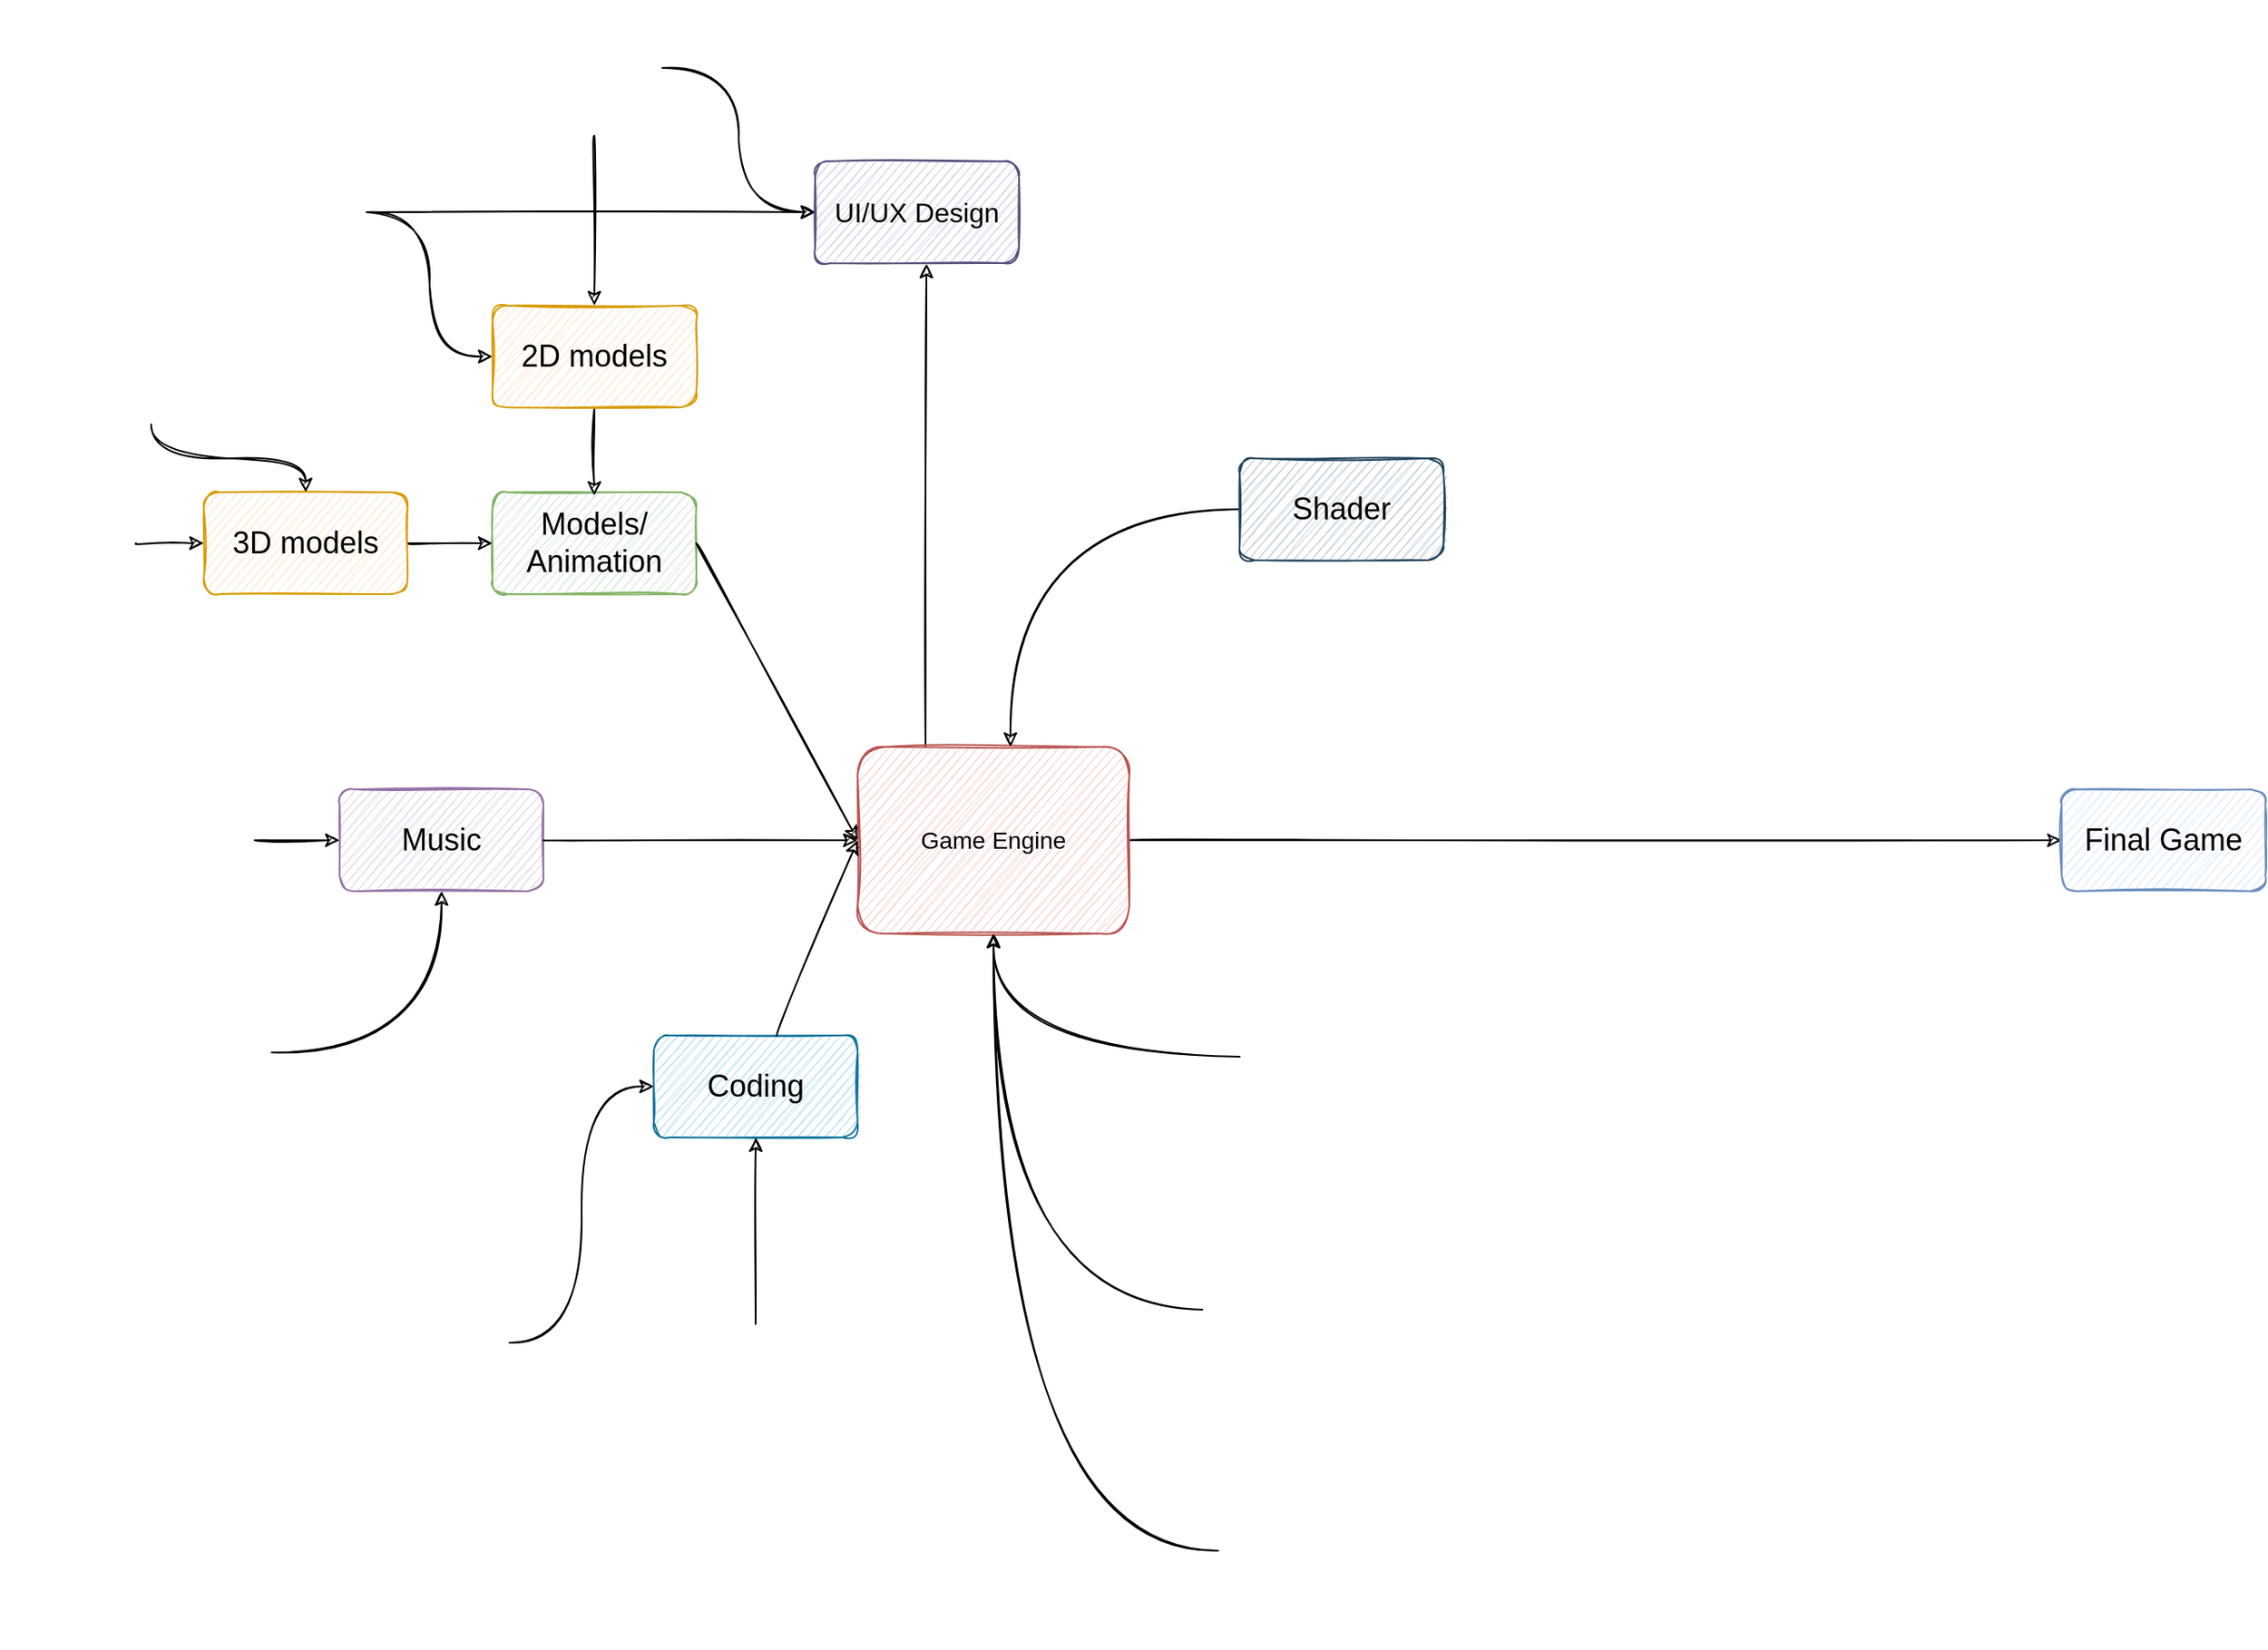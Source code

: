 <mxfile version="13.6.6" type="github">
  <diagram id="kgpKYQtTHZ0yAKxKKP6v" name="Page-1">
    <mxGraphModel dx="1730" dy="1025" grid="0" gridSize="11" guides="1" tooltips="1" connect="1" arrows="1" fold="1" page="1" pageScale="1" pageWidth="1169" pageHeight="827" background="#ffffff" math="0" shadow="0">
      <root>
        <mxCell id="0" />
        <mxCell id="1" parent="0" />
        <mxCell id="7nTFXwoVaiZGbbg3Zt6U-10" style="edgeStyle=orthogonalEdgeStyle;orthogonalLoop=1;jettySize=auto;html=1;exitX=1;exitY=0.5;exitDx=0;exitDy=0;entryX=0;entryY=0.5;entryDx=0;entryDy=0;curved=1;sketch=1;" edge="1" parent="1" source="7nTFXwoVaiZGbbg3Zt6U-2" target="7nTFXwoVaiZGbbg3Zt6U-6">
          <mxGeometry relative="1" as="geometry" />
        </mxCell>
        <mxCell id="7nTFXwoVaiZGbbg3Zt6U-48" style="edgeStyle=orthogonalEdgeStyle;orthogonalLoop=1;jettySize=auto;html=1;exitX=0.25;exitY=0;exitDx=0;exitDy=0;entryX=0.546;entryY=1.006;entryDx=0;entryDy=0;entryPerimeter=0;curved=1;sketch=1;" edge="1" parent="1" source="7nTFXwoVaiZGbbg3Zt6U-2" target="7nTFXwoVaiZGbbg3Zt6U-14">
          <mxGeometry relative="1" as="geometry" />
        </mxCell>
        <mxCell id="7nTFXwoVaiZGbbg3Zt6U-2" value="&lt;font style=&quot;font-size: 14px&quot;&gt;Game Engine&lt;br&gt;&lt;/font&gt;" style="whiteSpace=wrap;html=1;fillColor=#f8cecc;strokeColor=#b85450;rounded=1;sketch=1;" vertex="1" parent="1">
          <mxGeometry x="1374" y="825" width="160" height="110" as="geometry" />
        </mxCell>
        <mxCell id="7nTFXwoVaiZGbbg3Zt6U-3" value="&lt;div&gt;&lt;font style=&quot;font-size: 18px&quot;&gt;Models/&lt;/font&gt;&lt;/div&gt;&lt;div&gt;&lt;font style=&quot;font-size: 18px&quot;&gt;Animation&lt;/font&gt;&lt;/div&gt;" style="whiteSpace=wrap;html=1;fillColor=#d5e8d4;strokeColor=#82b366;rounded=1;sketch=1;" vertex="1" parent="1">
          <mxGeometry x="1159" y="675" width="120" height="60" as="geometry" />
        </mxCell>
        <mxCell id="7nTFXwoVaiZGbbg3Zt6U-4" value="&lt;font style=&quot;font-size: 18px&quot;&gt;Music&lt;/font&gt;" style="whiteSpace=wrap;html=1;fillColor=#e1d5e7;strokeColor=#9673a6;rounded=1;sketch=1;" vertex="1" parent="1">
          <mxGeometry x="1069" y="850" width="120" height="60" as="geometry" />
        </mxCell>
        <mxCell id="7nTFXwoVaiZGbbg3Zt6U-5" value="&lt;font style=&quot;font-size: 18px&quot;&gt;Coding&lt;/font&gt;" style="whiteSpace=wrap;html=1;fillColor=#b1ddf0;strokeColor=#10739e;rounded=1;sketch=1;" vertex="1" parent="1">
          <mxGeometry x="1254" y="995" width="120" height="60" as="geometry" />
        </mxCell>
        <mxCell id="7nTFXwoVaiZGbbg3Zt6U-6" value="&lt;font style=&quot;font-size: 18px&quot;&gt;Final Game&lt;/font&gt;" style="whiteSpace=wrap;html=1;fillColor=#dae8fc;strokeColor=#6c8ebf;rounded=1;sketch=1;" vertex="1" parent="1">
          <mxGeometry x="2083" y="850" width="120" height="60" as="geometry" />
        </mxCell>
        <mxCell id="7nTFXwoVaiZGbbg3Zt6U-7" value="" style="endArrow=classic;html=1;entryX=0;entryY=0.5;entryDx=0;entryDy=0;exitX=1;exitY=0.5;exitDx=0;exitDy=0;curved=1;sketch=1;" edge="1" parent="1" source="7nTFXwoVaiZGbbg3Zt6U-3" target="7nTFXwoVaiZGbbg3Zt6U-2">
          <mxGeometry width="50" height="50" relative="1" as="geometry">
            <mxPoint x="1244" y="805" as="sourcePoint" />
            <mxPoint x="1294" y="755" as="targetPoint" />
          </mxGeometry>
        </mxCell>
        <mxCell id="7nTFXwoVaiZGbbg3Zt6U-8" value="" style="endArrow=classic;html=1;entryX=0;entryY=0.5;entryDx=0;entryDy=0;curved=1;sketch=1;" edge="1" parent="1" source="7nTFXwoVaiZGbbg3Zt6U-4" target="7nTFXwoVaiZGbbg3Zt6U-2">
          <mxGeometry width="50" height="50" relative="1" as="geometry">
            <mxPoint x="1244" y="930" as="sourcePoint" />
            <mxPoint x="1314.711" y="880" as="targetPoint" />
          </mxGeometry>
        </mxCell>
        <mxCell id="7nTFXwoVaiZGbbg3Zt6U-9" value="" style="endArrow=classic;html=1;entryX=0;entryY=0.5;entryDx=0;entryDy=0;curved=1;sketch=1;" edge="1" parent="1" source="7nTFXwoVaiZGbbg3Zt6U-5" target="7nTFXwoVaiZGbbg3Zt6U-2">
          <mxGeometry width="50" height="50" relative="1" as="geometry">
            <mxPoint x="1244" y="1065" as="sourcePoint" />
            <mxPoint x="1314.711" y="1015" as="targetPoint" />
          </mxGeometry>
        </mxCell>
        <mxCell id="7nTFXwoVaiZGbbg3Zt6U-13" style="edgeStyle=orthogonalEdgeStyle;orthogonalLoop=1;jettySize=auto;html=1;curved=1;sketch=1;" edge="1" parent="1" source="7nTFXwoVaiZGbbg3Zt6U-12">
          <mxGeometry relative="1" as="geometry">
            <mxPoint x="1464" y="825" as="targetPoint" />
          </mxGeometry>
        </mxCell>
        <mxCell id="7nTFXwoVaiZGbbg3Zt6U-12" value="&lt;font style=&quot;font-size: 18px&quot;&gt;Shader&lt;/font&gt;" style="whiteSpace=wrap;html=1;fillColor=#bac8d3;strokeColor=#23445d;rounded=1;sketch=1;" vertex="1" parent="1">
          <mxGeometry x="1599" y="655" width="120" height="60" as="geometry" />
        </mxCell>
        <mxCell id="7nTFXwoVaiZGbbg3Zt6U-14" value="&lt;font size=&quot;3&quot;&gt;UI/UX Design&lt;br&gt;&lt;/font&gt;" style="whiteSpace=wrap;html=1;fillColor=#d0cee2;strokeColor=#56517e;rounded=1;sketch=1;" vertex="1" parent="1">
          <mxGeometry x="1349" y="480" width="120" height="60" as="geometry" />
        </mxCell>
        <mxCell id="7nTFXwoVaiZGbbg3Zt6U-25" style="edgeStyle=orthogonalEdgeStyle;orthogonalLoop=1;jettySize=auto;html=1;curved=1;sketch=1;" edge="1" parent="1" source="7nTFXwoVaiZGbbg3Zt6U-22">
          <mxGeometry relative="1" as="geometry">
            <mxPoint x="1219" y="677" as="targetPoint" />
          </mxGeometry>
        </mxCell>
        <mxCell id="7nTFXwoVaiZGbbg3Zt6U-22" value="&lt;font style=&quot;font-size: 18px&quot;&gt;2D models&lt;br&gt;&lt;/font&gt;" style="whiteSpace=wrap;html=1;fillColor=#ffe6cc;strokeColor=#d79b00;rounded=1;sketch=1;" vertex="1" parent="1">
          <mxGeometry x="1159" y="565" width="120" height="60" as="geometry" />
        </mxCell>
        <mxCell id="7nTFXwoVaiZGbbg3Zt6U-24" style="edgeStyle=orthogonalEdgeStyle;orthogonalLoop=1;jettySize=auto;html=1;entryX=0;entryY=0.5;entryDx=0;entryDy=0;curved=1;sketch=1;" edge="1" parent="1" source="7nTFXwoVaiZGbbg3Zt6U-23" target="7nTFXwoVaiZGbbg3Zt6U-3">
          <mxGeometry relative="1" as="geometry" />
        </mxCell>
        <mxCell id="7nTFXwoVaiZGbbg3Zt6U-23" value="&lt;font style=&quot;font-size: 18px&quot;&gt;3D models&lt;br&gt;&lt;/font&gt;" style="whiteSpace=wrap;html=1;fillColor=#ffe6cc;strokeColor=#d79b00;rounded=1;sketch=1;" vertex="1" parent="1">
          <mxGeometry x="989" y="675" width="120" height="60" as="geometry" />
        </mxCell>
        <mxCell id="7nTFXwoVaiZGbbg3Zt6U-29" style="edgeStyle=orthogonalEdgeStyle;orthogonalLoop=1;jettySize=auto;html=1;entryX=0;entryY=0.5;entryDx=0;entryDy=0;curved=1;sketch=1;" edge="1" parent="1" source="7nTFXwoVaiZGbbg3Zt6U-26" target="7nTFXwoVaiZGbbg3Zt6U-23">
          <mxGeometry relative="1" as="geometry" />
        </mxCell>
        <mxCell id="7nTFXwoVaiZGbbg3Zt6U-26" value="" style="shape=image;verticalLabelPosition=bottom;labelBackgroundColor=#ffffff;verticalAlign=top;aspect=fixed;imageAspect=0;image=https://external-content.duckduckgo.com/iu/?u=https%3A%2F%2Ftse1.mm.bing.net%2Fth%3Fid%3DOIP.jBk70jHH6g-n4rb4ZNgc3AHaHa%26pid%3DApi&amp;f=1;rounded=1;sketch=1;" vertex="1" parent="1">
          <mxGeometry x="869" y="665" width="80" height="80" as="geometry" />
        </mxCell>
        <mxCell id="7nTFXwoVaiZGbbg3Zt6U-30" style="edgeStyle=orthogonalEdgeStyle;orthogonalLoop=1;jettySize=auto;html=1;entryX=0.5;entryY=0;entryDx=0;entryDy=0;curved=1;sketch=1;" edge="1" parent="1" source="7nTFXwoVaiZGbbg3Zt6U-27" target="7nTFXwoVaiZGbbg3Zt6U-23">
          <mxGeometry relative="1" as="geometry" />
        </mxCell>
        <mxCell id="7nTFXwoVaiZGbbg3Zt6U-27" value="" style="shape=image;verticalLabelPosition=bottom;labelBackgroundColor=#ffffff;verticalAlign=top;aspect=fixed;imageAspect=0;image=https://external-content.duckduckgo.com/iu/?u=https%3A%2F%2Ftse1.mm.bing.net%2Fth%3Fid%3DOIP.UKePsm1QkwEkmk7YyHOQpAHaGD%26pid%3DApi&amp;f=1;rounded=1;sketch=1;" vertex="1" parent="1">
          <mxGeometry x="909" y="555" width="97.98" height="80" as="geometry" />
        </mxCell>
        <mxCell id="7nTFXwoVaiZGbbg3Zt6U-34" style="edgeStyle=orthogonalEdgeStyle;orthogonalLoop=1;jettySize=auto;html=1;entryX=0;entryY=0.5;entryDx=0;entryDy=0;curved=1;sketch=1;" edge="1" parent="1" source="7nTFXwoVaiZGbbg3Zt6U-31" target="7nTFXwoVaiZGbbg3Zt6U-22">
          <mxGeometry relative="1" as="geometry" />
        </mxCell>
        <mxCell id="7nTFXwoVaiZGbbg3Zt6U-43" style="edgeStyle=orthogonalEdgeStyle;orthogonalLoop=1;jettySize=auto;html=1;entryX=0;entryY=0.5;entryDx=0;entryDy=0;curved=1;sketch=1;" edge="1" parent="1" source="7nTFXwoVaiZGbbg3Zt6U-31" target="7nTFXwoVaiZGbbg3Zt6U-14">
          <mxGeometry relative="1" as="geometry">
            <mxPoint x="1379" y="505" as="targetPoint" />
          </mxGeometry>
        </mxCell>
        <mxCell id="7nTFXwoVaiZGbbg3Zt6U-31" value="" style="shape=image;verticalLabelPosition=bottom;labelBackgroundColor=#ffffff;verticalAlign=top;aspect=fixed;imageAspect=0;image=https://external-content.duckduckgo.com/iu/?u=https%3A%2F%2Ftse4.mm.bing.net%2Fth%3Fid%3DOIP.rTAnpaUzst3czJmcDilTMAHaHO%26pid%3DApi&amp;f=1;rounded=1;sketch=1;" vertex="1" parent="1">
          <mxGeometry x="1013.09" y="475" width="71.82" height="70" as="geometry" />
        </mxCell>
        <mxCell id="7nTFXwoVaiZGbbg3Zt6U-35" style="edgeStyle=orthogonalEdgeStyle;orthogonalLoop=1;jettySize=auto;html=1;entryX=0.5;entryY=0;entryDx=0;entryDy=0;curved=1;sketch=1;" edge="1" parent="1" source="7nTFXwoVaiZGbbg3Zt6U-32" target="7nTFXwoVaiZGbbg3Zt6U-22">
          <mxGeometry relative="1" as="geometry" />
        </mxCell>
        <mxCell id="7nTFXwoVaiZGbbg3Zt6U-42" style="edgeStyle=orthogonalEdgeStyle;orthogonalLoop=1;jettySize=auto;html=1;entryX=0;entryY=0.5;entryDx=0;entryDy=0;curved=1;sketch=1;" edge="1" parent="1" source="7nTFXwoVaiZGbbg3Zt6U-32" target="7nTFXwoVaiZGbbg3Zt6U-14">
          <mxGeometry relative="1" as="geometry" />
        </mxCell>
        <mxCell id="7nTFXwoVaiZGbbg3Zt6U-32" value="" style="shape=image;verticalLabelPosition=bottom;labelBackgroundColor=#ffffff;verticalAlign=top;aspect=fixed;imageAspect=0;image=https://external-content.duckduckgo.com/iu/?u=https%3A%2F%2Ftse3.mm.bing.net%2Fth%3Fid%3DOIP.xQIQHlQk7HTQmQdCpnP4OwHaHa%26pid%3DApi&amp;f=1;rounded=1;sketch=1;" vertex="1" parent="1">
          <mxGeometry x="1179" y="385" width="80" height="80" as="geometry" />
        </mxCell>
        <mxCell id="7nTFXwoVaiZGbbg3Zt6U-39" style="edgeStyle=orthogonalEdgeStyle;orthogonalLoop=1;jettySize=auto;html=1;curved=1;sketch=1;" edge="1" parent="1" source="7nTFXwoVaiZGbbg3Zt6U-36" target="7nTFXwoVaiZGbbg3Zt6U-4">
          <mxGeometry relative="1" as="geometry" />
        </mxCell>
        <mxCell id="7nTFXwoVaiZGbbg3Zt6U-36" value="" style="shape=image;verticalLabelPosition=bottom;labelBackgroundColor=#ffffff;verticalAlign=top;aspect=fixed;imageAspect=0;image=https://external-content.duckduckgo.com/iu/?u=https%3A%2F%2Ftse1.mm.bing.net%2Fth%3Fid%3DOIP.r_O4bc32nvNJ0ARuEjRAwQHaHa%26pid%3DApi&amp;f=1;rounded=1;sketch=1;" vertex="1" parent="1">
          <mxGeometry x="929" y="955" width="100" height="100" as="geometry" />
        </mxCell>
        <mxCell id="7nTFXwoVaiZGbbg3Zt6U-38" style="edgeStyle=orthogonalEdgeStyle;orthogonalLoop=1;jettySize=auto;html=1;entryX=0;entryY=0.5;entryDx=0;entryDy=0;curved=1;sketch=1;" edge="1" parent="1" source="7nTFXwoVaiZGbbg3Zt6U-37" target="7nTFXwoVaiZGbbg3Zt6U-4">
          <mxGeometry relative="1" as="geometry" />
        </mxCell>
        <mxCell id="7nTFXwoVaiZGbbg3Zt6U-37" value="" style="shape=image;verticalLabelPosition=bottom;labelBackgroundColor=#ffffff;verticalAlign=top;aspect=fixed;imageAspect=0;image=https://external-content.duckduckgo.com/iu/?u=https%3A%2F%2Ftse1.mm.bing.net%2Fth%3Fid%3DOIP.inN7f1dFfxrqC9kN_wY7XAHaHa%26pid%3DApi&amp;f=1;rounded=1;sketch=1;" vertex="1" parent="1">
          <mxGeometry x="929" y="835" width="90" height="90" as="geometry" />
        </mxCell>
        <mxCell id="7nTFXwoVaiZGbbg3Zt6U-57" style="edgeStyle=orthogonalEdgeStyle;curved=1;rounded=0;sketch=1;orthogonalLoop=1;jettySize=auto;html=1;entryX=0.5;entryY=1;entryDx=0;entryDy=0;" edge="1" parent="1" source="7nTFXwoVaiZGbbg3Zt6U-44" target="7nTFXwoVaiZGbbg3Zt6U-5">
          <mxGeometry relative="1" as="geometry" />
        </mxCell>
        <mxCell id="7nTFXwoVaiZGbbg3Zt6U-44" value="" style="shape=image;verticalLabelPosition=bottom;labelBackgroundColor=#ffffff;verticalAlign=top;aspect=fixed;imageAspect=0;image=https://external-content.duckduckgo.com/iu/?u=https%3A%2F%2Ftse1.mm.bing.net%2Fth%3Fid%3DOIP.mEXN9bBtkWILrV0Vw3OAzQHaFG%26pid%3DApi&amp;f=1;rounded=1;sketch=1;" vertex="1" parent="1">
          <mxGeometry x="1255.84" y="1165" width="116.32" height="80" as="geometry" />
        </mxCell>
        <mxCell id="7nTFXwoVaiZGbbg3Zt6U-56" style="edgeStyle=orthogonalEdgeStyle;curved=1;rounded=0;sketch=1;orthogonalLoop=1;jettySize=auto;html=1;entryX=0;entryY=0.5;entryDx=0;entryDy=0;" edge="1" parent="1" source="7nTFXwoVaiZGbbg3Zt6U-45" target="7nTFXwoVaiZGbbg3Zt6U-5">
          <mxGeometry relative="1" as="geometry" />
        </mxCell>
        <mxCell id="7nTFXwoVaiZGbbg3Zt6U-45" value="" style="shape=image;verticalLabelPosition=bottom;labelBackgroundColor=#ffffff;verticalAlign=top;aspect=fixed;imageAspect=0;image=https://external-content.duckduckgo.com/iu/?u=https%3A%2F%2Ftse1.mm.bing.net%2Fth%3Fid%3DOIP.KDW4nNhofLY8xcJi4r7rCAHaHa%26pid%3DApi&amp;f=1;rounded=1;sketch=1;" vertex="1" parent="1">
          <mxGeometry x="1069" y="1126" width="100" height="100" as="geometry" />
        </mxCell>
        <mxCell id="7nTFXwoVaiZGbbg3Zt6U-50" style="edgeStyle=orthogonalEdgeStyle;orthogonalLoop=1;jettySize=auto;html=1;entryX=0.5;entryY=1;entryDx=0;entryDy=0;curved=1;sketch=1;" edge="1" parent="1" source="7nTFXwoVaiZGbbg3Zt6U-49" target="7nTFXwoVaiZGbbg3Zt6U-2">
          <mxGeometry relative="1" as="geometry" />
        </mxCell>
        <mxCell id="7nTFXwoVaiZGbbg3Zt6U-49" value="" style="shape=image;verticalLabelPosition=bottom;labelBackgroundColor=#ffffff;verticalAlign=top;aspect=fixed;imageAspect=0;image=https://external-content.duckduckgo.com/iu/?u=https%3A%2F%2Ftse1.mm.bing.net%2Fth%3Fid%3DOIP.Cc-78z1WHPEzLCgIB4UdzwHaEK%26pid%3DApi&amp;f=1;rounded=1;sketch=1;" vertex="1" parent="1">
          <mxGeometry x="1577" y="1109" width="169.29" height="95" as="geometry" />
        </mxCell>
        <mxCell id="7nTFXwoVaiZGbbg3Zt6U-52" style="edgeStyle=orthogonalEdgeStyle;orthogonalLoop=1;jettySize=auto;html=1;entryX=0.5;entryY=1;entryDx=0;entryDy=0;curved=1;sketch=1;" edge="1" parent="1" source="7nTFXwoVaiZGbbg3Zt6U-51" target="7nTFXwoVaiZGbbg3Zt6U-2">
          <mxGeometry relative="1" as="geometry" />
        </mxCell>
        <mxCell id="7nTFXwoVaiZGbbg3Zt6U-51" value="" style="shape=image;verticalLabelPosition=bottom;labelBackgroundColor=#ffffff;verticalAlign=top;aspect=fixed;imageAspect=0;image=https://external-content.duckduckgo.com/iu/?u=https%3A%2F%2Ftse1.mm.bing.net%2Fth%3Fid%3DOIP.Wcbdb0iveWpzcN2DGL6bnAAAAA%26pid%3DApi&amp;f=1;rounded=1;sketch=1;" vertex="1" parent="1">
          <mxGeometry x="1599" y="938" width="127.47" height="139" as="geometry" />
        </mxCell>
        <mxCell id="7nTFXwoVaiZGbbg3Zt6U-54" style="edgeStyle=orthogonalEdgeStyle;orthogonalLoop=1;jettySize=auto;html=1;entryX=0.5;entryY=1;entryDx=0;entryDy=0;curved=1;sketch=1;" edge="1" parent="1" source="7nTFXwoVaiZGbbg3Zt6U-53" target="7nTFXwoVaiZGbbg3Zt6U-2">
          <mxGeometry relative="1" as="geometry" />
        </mxCell>
        <mxCell id="7nTFXwoVaiZGbbg3Zt6U-53" value="" style="shape=image;verticalLabelPosition=bottom;labelBackgroundColor=#ffffff;verticalAlign=top;aspect=fixed;imageAspect=0;image=https://external-content.duckduckgo.com/iu/?u=https%3A%2F%2Ftse1.mm.bing.net%2Fth%3Fid%3DOIP.USmSRLA7xUNFRpMWS5P5TwHaHM%26pid%3DApi&amp;f=1;rounded=1;sketch=1;" vertex="1" parent="1">
          <mxGeometry x="1586.35" y="1241" width="118.5" height="115" as="geometry" />
        </mxCell>
      </root>
    </mxGraphModel>
  </diagram>
</mxfile>
